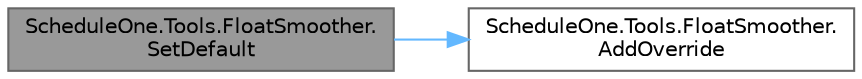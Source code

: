 digraph "ScheduleOne.Tools.FloatSmoother.SetDefault"
{
 // LATEX_PDF_SIZE
  bgcolor="transparent";
  edge [fontname=Helvetica,fontsize=10,labelfontname=Helvetica,labelfontsize=10];
  node [fontname=Helvetica,fontsize=10,shape=box,height=0.2,width=0.4];
  rankdir="LR";
  Node1 [id="Node000001",label="ScheduleOne.Tools.FloatSmoother.\lSetDefault",height=0.2,width=0.4,color="gray40", fillcolor="grey60", style="filled", fontcolor="black",tooltip=" "];
  Node1 -> Node2 [id="edge1_Node000001_Node000002",color="steelblue1",style="solid",tooltip=" "];
  Node2 [id="Node000002",label="ScheduleOne.Tools.FloatSmoother.\lAddOverride",height=0.2,width=0.4,color="grey40", fillcolor="white", style="filled",URL="$class_schedule_one_1_1_tools_1_1_float_smoother.html#ab189cfc8fdadfd895043b44bf4cdb9f1",tooltip=" "];
}
